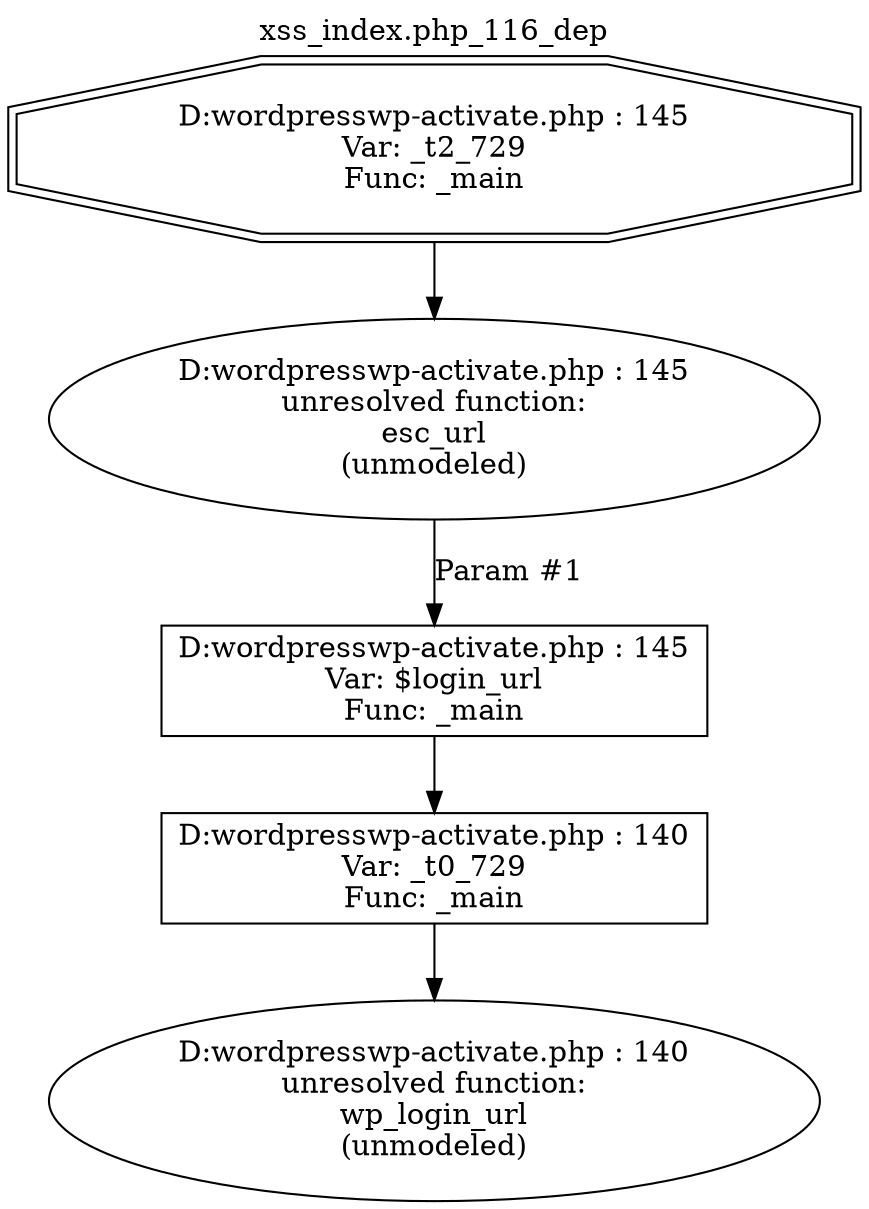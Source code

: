 digraph cfg {
  label="xss_index.php_116_dep";
  labelloc=t;
  n1 [shape=doubleoctagon, label="D:\wordpress\wp-activate.php : 145\nVar: _t2_729\nFunc: _main\n"];
  n2 [shape=ellipse, label="D:\wordpress\wp-activate.php : 145\nunresolved function:\nesc_url\n(unmodeled)\n"];
  n3 [shape=box, label="D:\wordpress\wp-activate.php : 145\nVar: $login_url\nFunc: _main\n"];
  n4 [shape=box, label="D:\wordpress\wp-activate.php : 140\nVar: _t0_729\nFunc: _main\n"];
  n5 [shape=ellipse, label="D:\wordpress\wp-activate.php : 140\nunresolved function:\nwp_login_url\n(unmodeled)\n"];
  n1 -> n2;
  n4 -> n5;
  n3 -> n4;
  n2 -> n3[label="Param #1"];
}
